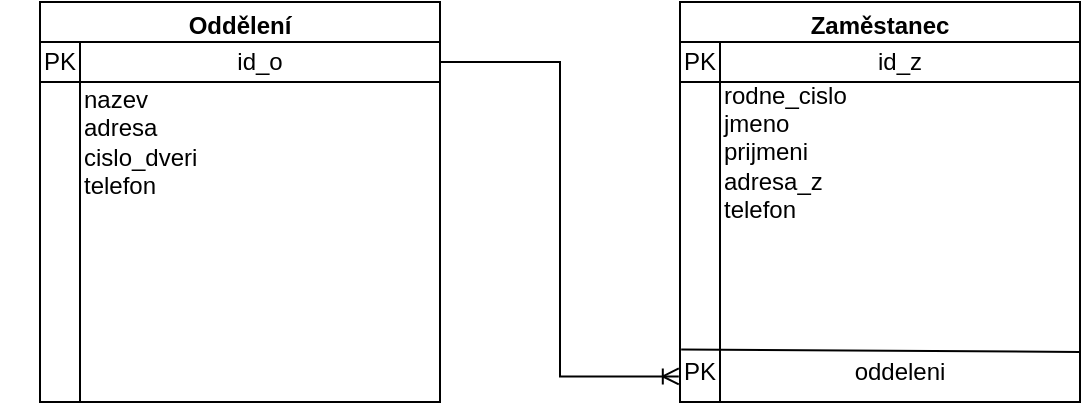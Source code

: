 <mxfile version="21.7.5" type="device">
  <diagram name="Stránka-1" id="-WjGbvv77cyz15jGJhtR">
    <mxGraphModel dx="1290" dy="667" grid="1" gridSize="10" guides="1" tooltips="1" connect="1" arrows="1" fold="1" page="1" pageScale="1" pageWidth="827" pageHeight="1169" math="0" shadow="0">
      <root>
        <mxCell id="0" />
        <mxCell id="1" parent="0" />
        <mxCell id="uSKycUyXR5NqxYSHgU5A-8" value="Oddělení" style="swimlane;whiteSpace=wrap;html=1;" parent="1" vertex="1">
          <mxGeometry x="280" y="40" width="200" height="200" as="geometry" />
        </mxCell>
        <mxCell id="uSKycUyXR5NqxYSHgU5A-10" value="" style="shape=internalStorage;whiteSpace=wrap;html=1;backgroundOutline=1;" parent="uSKycUyXR5NqxYSHgU5A-8" vertex="1">
          <mxGeometry y="20" width="200" height="180" as="geometry" />
        </mxCell>
        <mxCell id="uSKycUyXR5NqxYSHgU5A-12" value="id_o" style="text;html=1;strokeColor=none;fillColor=none;align=center;verticalAlign=middle;whiteSpace=wrap;rounded=0;" parent="uSKycUyXR5NqxYSHgU5A-8" vertex="1">
          <mxGeometry x="80" y="10" width="60" height="40" as="geometry" />
        </mxCell>
        <mxCell id="uSKycUyXR5NqxYSHgU5A-14" value="PK" style="text;html=1;strokeColor=none;fillColor=none;align=center;verticalAlign=middle;whiteSpace=wrap;rounded=0;" parent="uSKycUyXR5NqxYSHgU5A-8" vertex="1">
          <mxGeometry x="-20" y="15" width="60" height="30" as="geometry" />
        </mxCell>
        <mxCell id="uSKycUyXR5NqxYSHgU5A-17" value="nazev&lt;br&gt;adresa&lt;br&gt;cislo_dveri&lt;br&gt;telefon" style="text;html=1;strokeColor=none;fillColor=none;align=left;verticalAlign=middle;whiteSpace=wrap;rounded=0;" parent="uSKycUyXR5NqxYSHgU5A-8" vertex="1">
          <mxGeometry x="20" y="40" width="180" height="60" as="geometry" />
        </mxCell>
        <mxCell id="uSKycUyXR5NqxYSHgU5A-9" value="Zaměstanec" style="swimlane;whiteSpace=wrap;html=1;" parent="1" vertex="1">
          <mxGeometry x="600" y="40" width="200" height="200" as="geometry" />
        </mxCell>
        <mxCell id="uSKycUyXR5NqxYSHgU5A-11" value="" style="shape=internalStorage;whiteSpace=wrap;html=1;backgroundOutline=1;" parent="uSKycUyXR5NqxYSHgU5A-9" vertex="1">
          <mxGeometry y="20" width="200" height="180" as="geometry" />
        </mxCell>
        <mxCell id="uSKycUyXR5NqxYSHgU5A-13" value="id_z" style="text;html=1;strokeColor=none;fillColor=none;align=center;verticalAlign=middle;whiteSpace=wrap;rounded=0;" parent="uSKycUyXR5NqxYSHgU5A-9" vertex="1">
          <mxGeometry x="80" y="10" width="60" height="40" as="geometry" />
        </mxCell>
        <mxCell id="uSKycUyXR5NqxYSHgU5A-15" value="PK" style="text;html=1;strokeColor=none;fillColor=none;align=center;verticalAlign=middle;whiteSpace=wrap;rounded=0;" parent="uSKycUyXR5NqxYSHgU5A-9" vertex="1">
          <mxGeometry x="-20" y="15" width="60" height="30" as="geometry" />
        </mxCell>
        <mxCell id="uSKycUyXR5NqxYSHgU5A-20" value="rodne_cislo&lt;br&gt;jmeno&lt;br&gt;prijmeni&lt;br&gt;adresa_z&lt;br&gt;telefon" style="text;html=1;strokeColor=none;fillColor=none;align=left;verticalAlign=middle;whiteSpace=wrap;rounded=0;" parent="uSKycUyXR5NqxYSHgU5A-9" vertex="1">
          <mxGeometry x="20" y="40" width="180" height="70" as="geometry" />
        </mxCell>
        <mxCell id="uSKycUyXR5NqxYSHgU5A-24" value="oddeleni" style="text;html=1;strokeColor=none;fillColor=none;align=center;verticalAlign=middle;whiteSpace=wrap;rounded=0;" parent="uSKycUyXR5NqxYSHgU5A-9" vertex="1">
          <mxGeometry x="80" y="170" width="60" height="30" as="geometry" />
        </mxCell>
        <mxCell id="uSKycUyXR5NqxYSHgU5A-27" value="" style="endArrow=none;html=1;rounded=0;exitX=1;exitY=0.861;exitDx=0;exitDy=0;exitPerimeter=0;entryX=0.003;entryY=0.854;entryDx=0;entryDy=0;entryPerimeter=0;" parent="uSKycUyXR5NqxYSHgU5A-9" source="uSKycUyXR5NqxYSHgU5A-11" target="uSKycUyXR5NqxYSHgU5A-11" edge="1">
          <mxGeometry width="50" height="50" relative="1" as="geometry">
            <mxPoint x="680" y="295" as="sourcePoint" />
            <mxPoint x="480" y="295" as="targetPoint" />
          </mxGeometry>
        </mxCell>
        <mxCell id="uSKycUyXR5NqxYSHgU5A-26" value="PK" style="text;html=1;strokeColor=none;fillColor=none;align=center;verticalAlign=middle;whiteSpace=wrap;rounded=0;" parent="uSKycUyXR5NqxYSHgU5A-9" vertex="1">
          <mxGeometry x="-20" y="170" width="60" height="30" as="geometry" />
        </mxCell>
        <mxCell id="uSKycUyXR5NqxYSHgU5A-21" style="edgeStyle=orthogonalEdgeStyle;rounded=0;orthogonalLoop=1;jettySize=auto;html=1;exitX=1;exitY=0;exitDx=0;exitDy=0;entryX=-0.003;entryY=0.929;entryDx=0;entryDy=0;entryPerimeter=0;endArrow=ERoneToMany;endFill=0;" parent="1" source="uSKycUyXR5NqxYSHgU5A-17" target="uSKycUyXR5NqxYSHgU5A-11" edge="1">
          <mxGeometry relative="1" as="geometry">
            <Array as="points">
              <mxPoint x="480" y="70" />
              <mxPoint x="540" y="70" />
              <mxPoint x="540" y="227" />
            </Array>
          </mxGeometry>
        </mxCell>
      </root>
    </mxGraphModel>
  </diagram>
</mxfile>
